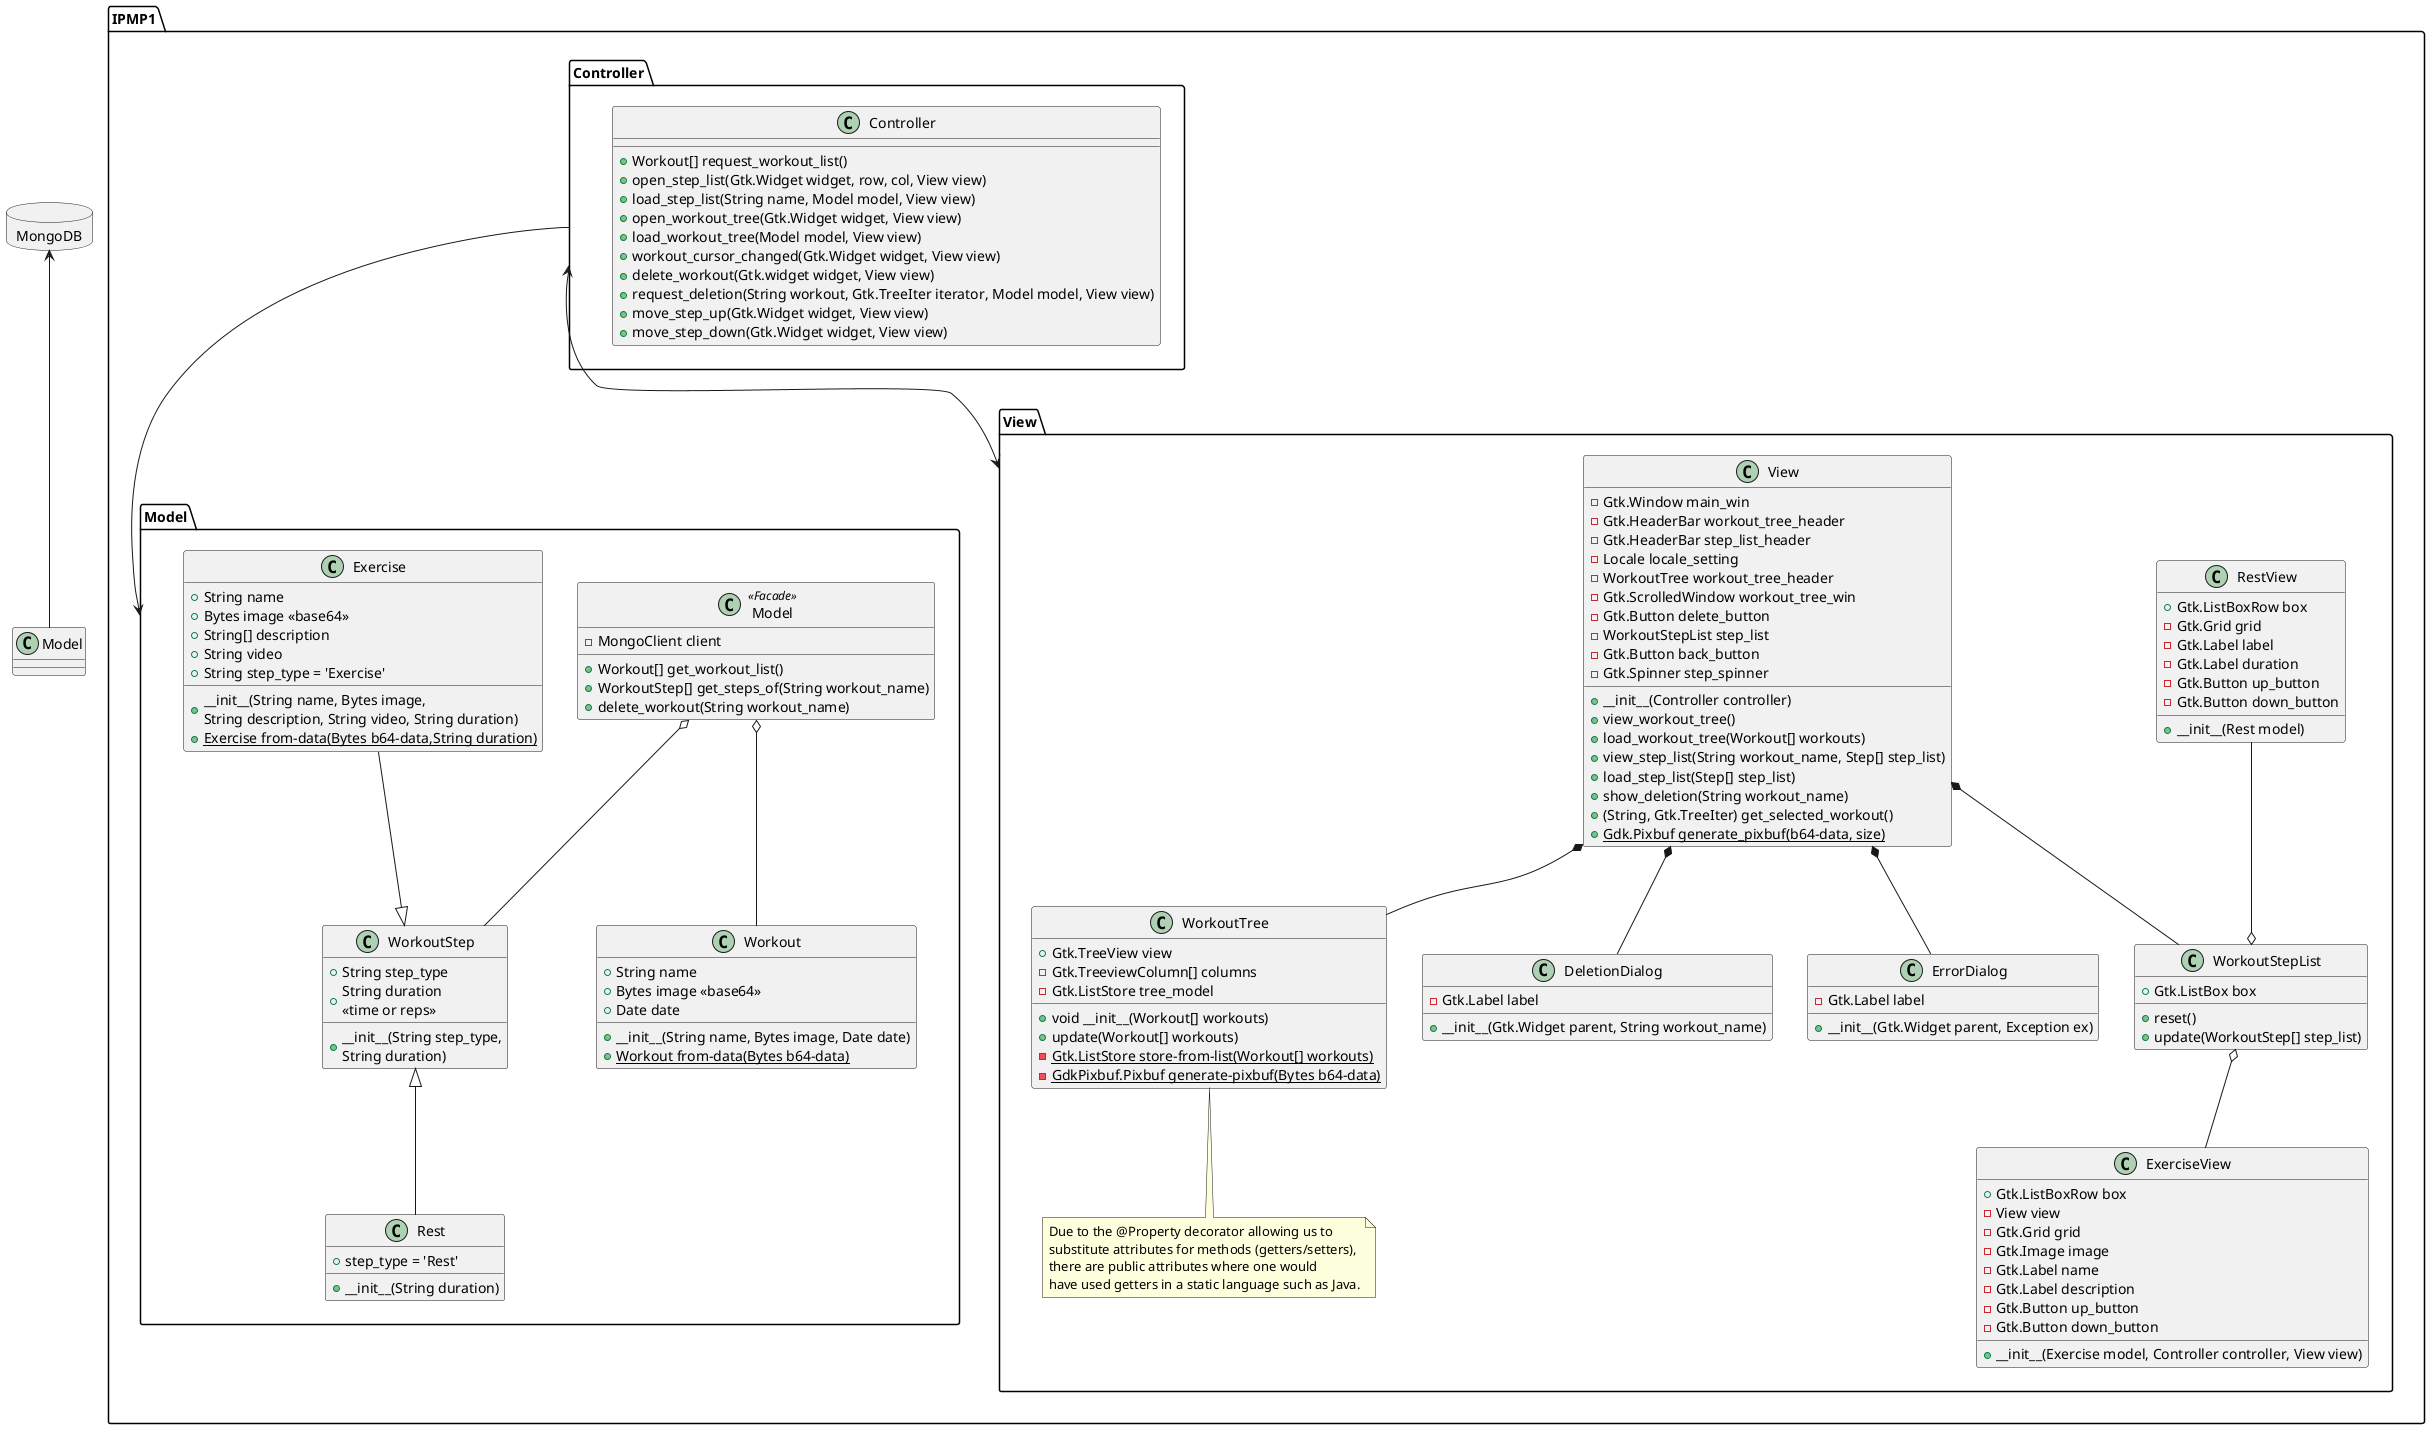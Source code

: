 @startuml

package IPMP1 {
    package Model {
        class Model <<Facade>> {
            -MongoClient client
            +Workout[] get_workout_list()
            +WorkoutStep[] get_steps_of(String workout_name)
            +delete_workout(String workout_name)
        }

        class WorkoutStep {
            +String step_type
            +String duration\n<<time or reps>>
            +__init__(String step_type,\nString duration)
        }

        class Workout {
            +String name
            +Bytes image <<base64>>
            +Date date
            +__init__(String name, Bytes image, Date date)
            {static} +Workout from-data(Bytes b64-data)
        }

        class Exercise {
            +String name
            +Bytes image <<base64>>
            +String[] description
            +String video
            +String step_type = 'Exercise'
            +__init__(String name, Bytes image,\nString description, String video, String duration)
            {static} +Exercise from-data(Bytes b64-data,String duration)
        }

        class Rest {
            +step_type = 'Rest'
            +__init__(String duration)
        }

        Model o-- Workout
        Model o-- WorkoutStep
        Exercise --|> WorkoutStep
        Rest -up-|> WorkoutStep
    }

    package View{
        class View {
            -Gtk.Window main_win
            -Gtk.HeaderBar workout_tree_header
            -Gtk.HeaderBar step_list_header
            -Locale locale_setting
            -WorkoutTree workout_tree_header
            -Gtk.ScrolledWindow workout_tree_win
            -Gtk.Button delete_button
            -WorkoutStepList step_list
            -Gtk.Button back_button
            -Gtk.Spinner step_spinner
            +__init__(Controller controller)
            +view_workout_tree()
            +load_workout_tree(Workout[] workouts)
            +view_step_list(String workout_name, Step[] step_list)
            +load_step_list(Step[] step_list)
            +show_deletion(String workout_name)
            +(String, Gtk.TreeIter) get_selected_workout()
            {static} +Gdk.Pixbuf generate_pixbuf(b64-data, size)
        }

        class WorkoutTree {
            +Gtk.TreeView view
            -Gtk.TreeviewColumn[] columns
            -Gtk.ListStore tree_model
            +void __init__(Workout[] workouts)
            +update(Workout[] workouts)
            {static} -Gtk.ListStore store-from-list(Workout[] workouts)
            {static} -GdkPixbuf.Pixbuf generate-pixbuf(Bytes b64-data)
        }

        note bottom of WorkoutTree
        Due to the @Property decorator allowing us to 
        substitute attributes for methods (getters/setters),
        there are public attributes where one would
        have used getters in a static language such as Java.
        end note

        class WorkoutStepList {
            +Gtk.ListBox box
            +reset()
            +update(WorkoutStep[] step_list)
        }

        class ExerciseView {
            +Gtk.ListBoxRow box
            -View view
            -Gtk.Grid grid
            -Gtk.Image image 
            -Gtk.Label name
            -Gtk.Label description
            -Gtk.Button up_button
            -Gtk.Button down_button
            +__init__(Exercise model, Controller controller, View view)
        }

        class RestView {
            +Gtk.ListBoxRow box
            -Gtk.Grid grid 
            -Gtk.Label label 
            -Gtk.Label duration
            -Gtk.Button up_button
            -Gtk.Button down_button
            +__init__(Rest model)
        }

        class DeletionDialog {
            -Gtk.Label label 
            +__init__(Gtk.Widget parent, String workout_name)
        }

        class ErrorDialog {
            -Gtk.Label label
            +__init__(Gtk.Widget parent, Exception ex)
        }

        View *-- WorkoutTree
        View *-- WorkoutStepList
        View *-- DeletionDialog
        View *-- ErrorDialog
        WorkoutStepList o-- ExerciseView
        WorkoutStepList o-up- RestView

    }

    package Controller {
        class Controller {
            +Workout[] request_workout_list()
            +open_step_list(Gtk.Widget widget, row, col, View view)
            +load_step_list(String name, Model model, View view)
            +open_workout_tree(Gtk.Widget widget, View view)
            +load_workout_tree(Model model, View view)
            +workout_cursor_changed(Gtk.Widget widget, View view)
            +delete_workout(Gtk.widget widget, View view)
            +request_deletion(String workout, Gtk.TreeIter iterator, Model model, View view)
            +move_step_up(Gtk.Widget widget, View view)
            +move_step_down(Gtk.Widget widget, View view)
        }
    }

    Controller <--> View
    Controller --> Model
}

package MongoDB <<Database>> {
    
}

Model -up-> MongoDB

@enduml
